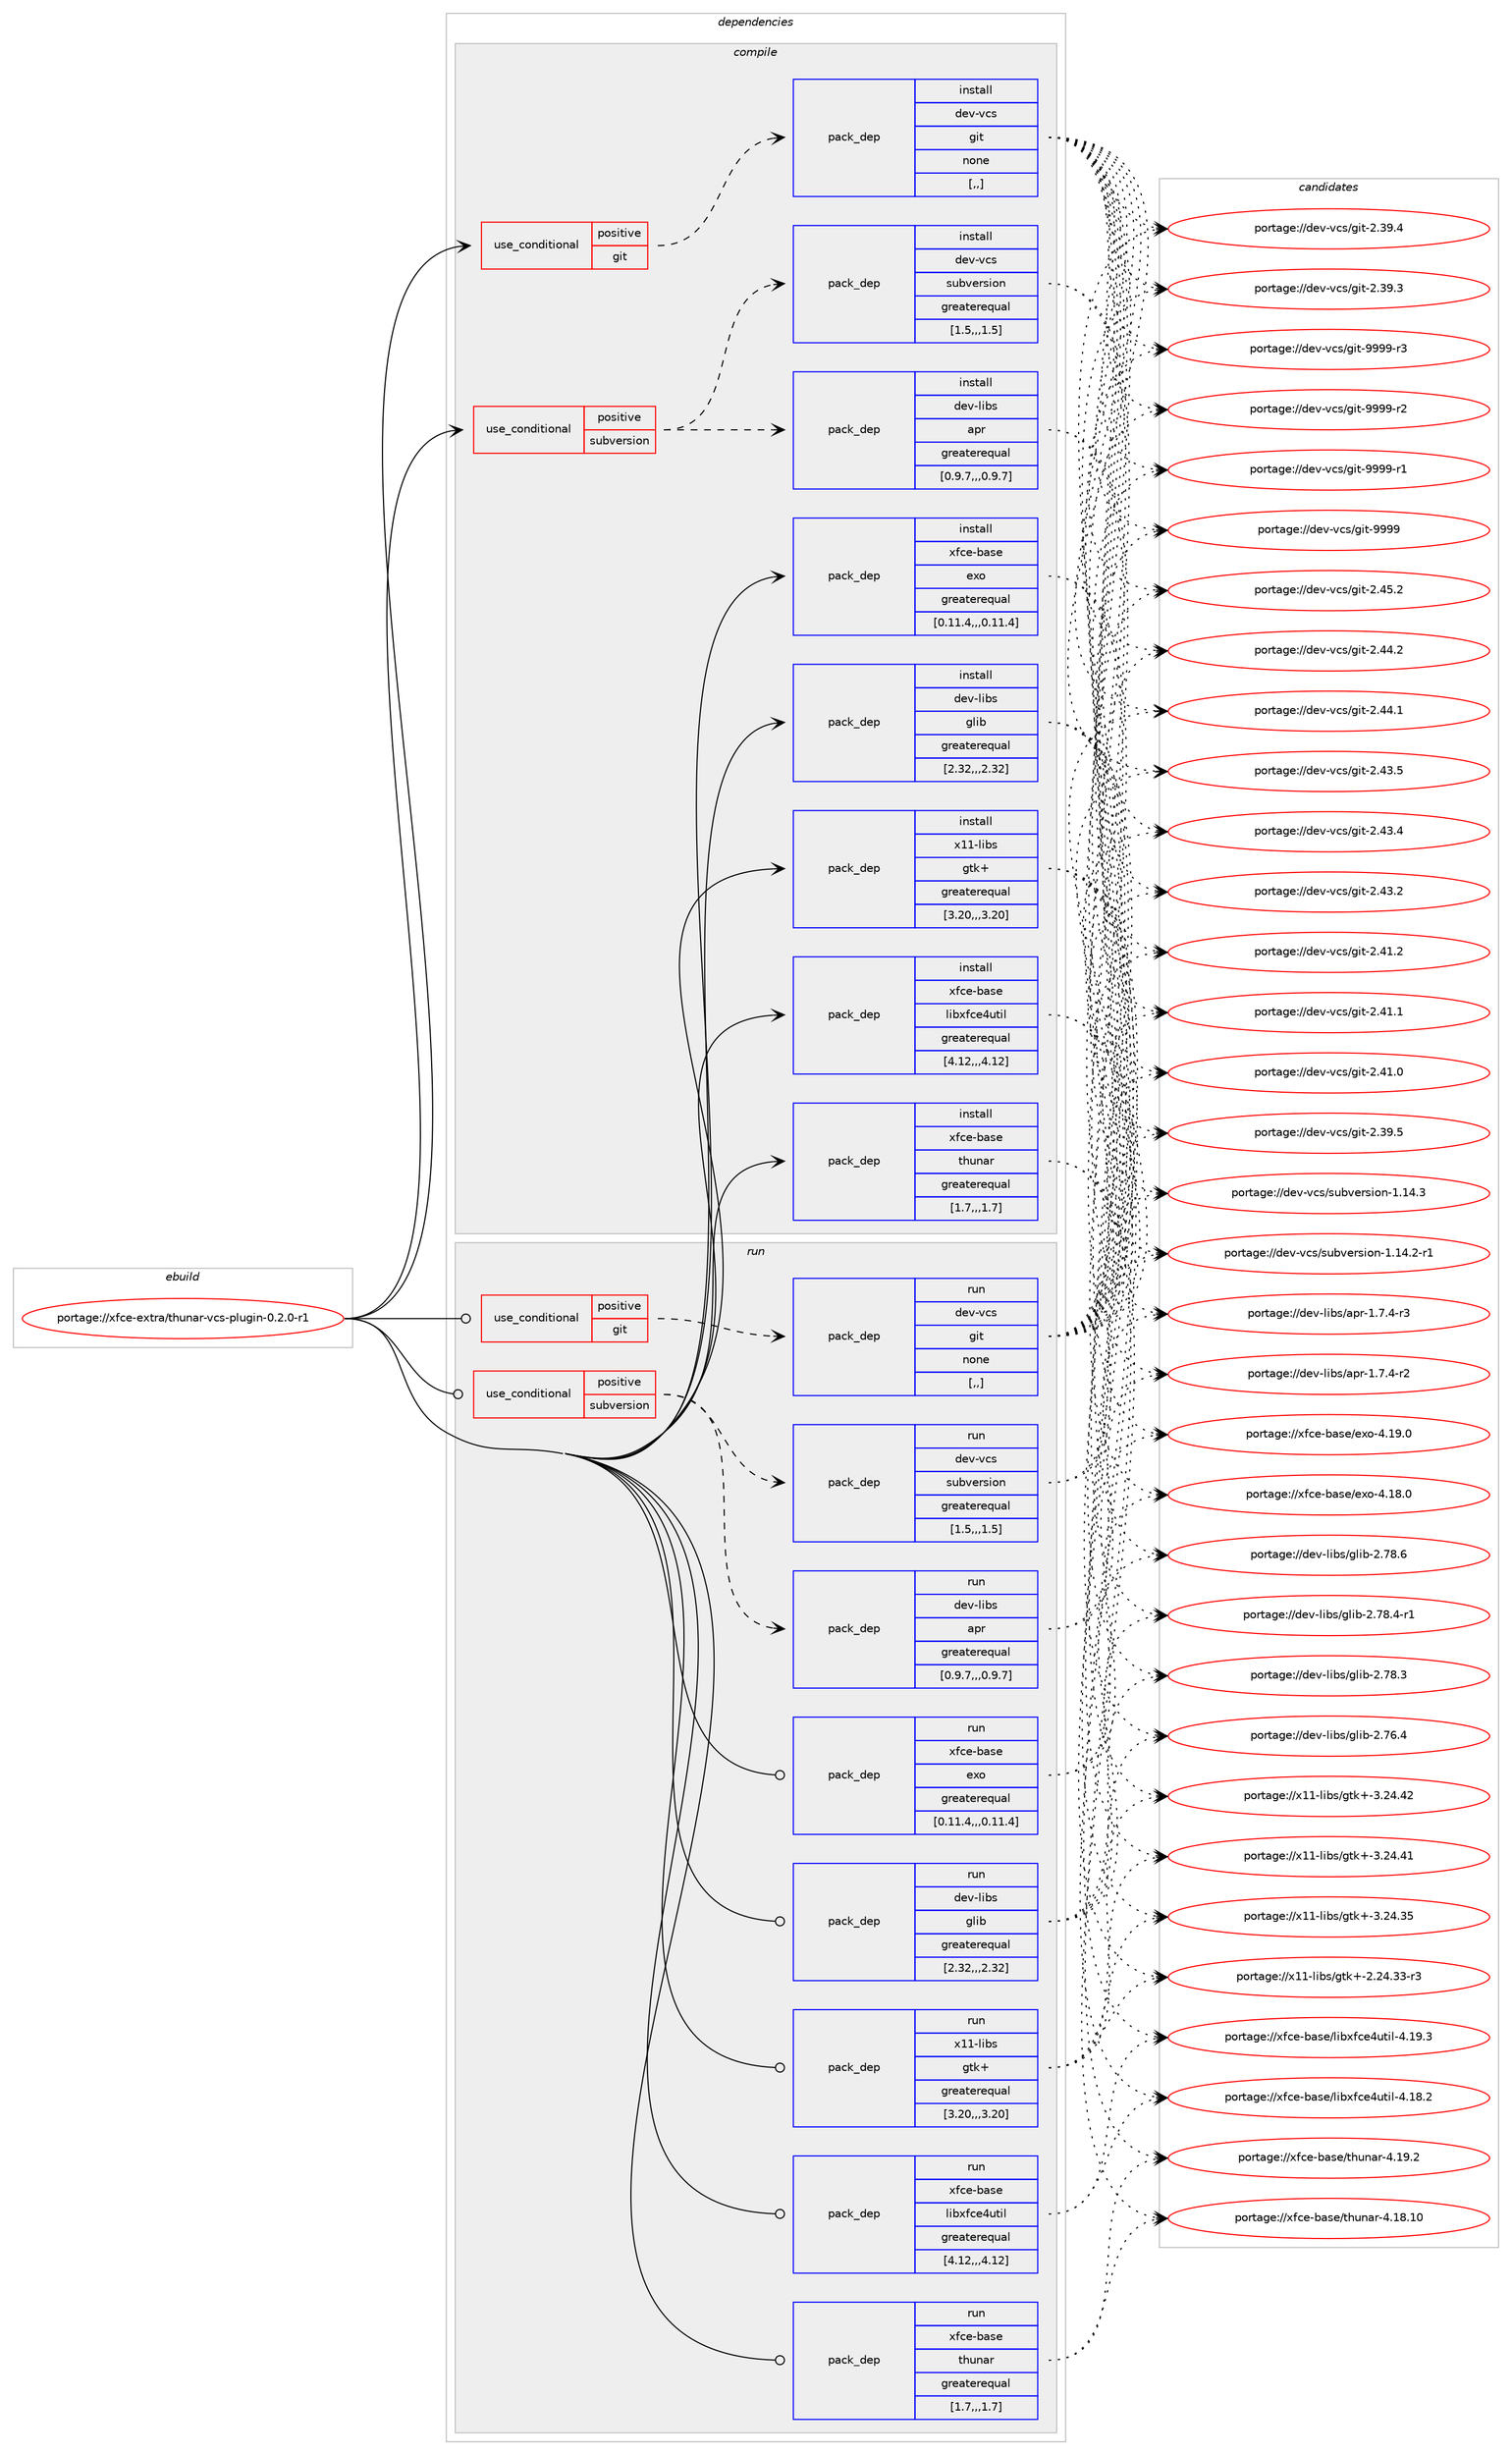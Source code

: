 digraph prolog {

# *************
# Graph options
# *************

newrank=true;
concentrate=true;
compound=true;
graph [rankdir=LR,fontname=Helvetica,fontsize=10,ranksep=1.5];#, ranksep=2.5, nodesep=0.2];
edge  [arrowhead=vee];
node  [fontname=Helvetica,fontsize=10];

# **********
# The ebuild
# **********

subgraph cluster_leftcol {
color=gray;
label=<<i>ebuild</i>>;
id [label="portage://xfce-extra/thunar-vcs-plugin-0.2.0-r1", color=red, width=4, href="../xfce-extra/thunar-vcs-plugin-0.2.0-r1.svg"];
}

# ****************
# The dependencies
# ****************

subgraph cluster_midcol {
color=gray;
label=<<i>dependencies</i>>;
subgraph cluster_compile {
fillcolor="#eeeeee";
style=filled;
label=<<i>compile</i>>;
subgraph cond124723 {
dependency474064 [label=<<TABLE BORDER="0" CELLBORDER="1" CELLSPACING="0" CELLPADDING="4"><TR><TD ROWSPAN="3" CELLPADDING="10">use_conditional</TD></TR><TR><TD>positive</TD></TR><TR><TD>git</TD></TR></TABLE>>, shape=none, color=red];
subgraph pack345888 {
dependency474065 [label=<<TABLE BORDER="0" CELLBORDER="1" CELLSPACING="0" CELLPADDING="4" WIDTH="220"><TR><TD ROWSPAN="6" CELLPADDING="30">pack_dep</TD></TR><TR><TD WIDTH="110">install</TD></TR><TR><TD>dev-vcs</TD></TR><TR><TD>git</TD></TR><TR><TD>none</TD></TR><TR><TD>[,,]</TD></TR></TABLE>>, shape=none, color=blue];
}
dependency474064:e -> dependency474065:w [weight=20,style="dashed",arrowhead="vee"];
}
id:e -> dependency474064:w [weight=20,style="solid",arrowhead="vee"];
subgraph cond124724 {
dependency474066 [label=<<TABLE BORDER="0" CELLBORDER="1" CELLSPACING="0" CELLPADDING="4"><TR><TD ROWSPAN="3" CELLPADDING="10">use_conditional</TD></TR><TR><TD>positive</TD></TR><TR><TD>subversion</TD></TR></TABLE>>, shape=none, color=red];
subgraph pack345889 {
dependency474067 [label=<<TABLE BORDER="0" CELLBORDER="1" CELLSPACING="0" CELLPADDING="4" WIDTH="220"><TR><TD ROWSPAN="6" CELLPADDING="30">pack_dep</TD></TR><TR><TD WIDTH="110">install</TD></TR><TR><TD>dev-libs</TD></TR><TR><TD>apr</TD></TR><TR><TD>greaterequal</TD></TR><TR><TD>[0.9.7,,,0.9.7]</TD></TR></TABLE>>, shape=none, color=blue];
}
dependency474066:e -> dependency474067:w [weight=20,style="dashed",arrowhead="vee"];
subgraph pack345890 {
dependency474068 [label=<<TABLE BORDER="0" CELLBORDER="1" CELLSPACING="0" CELLPADDING="4" WIDTH="220"><TR><TD ROWSPAN="6" CELLPADDING="30">pack_dep</TD></TR><TR><TD WIDTH="110">install</TD></TR><TR><TD>dev-vcs</TD></TR><TR><TD>subversion</TD></TR><TR><TD>greaterequal</TD></TR><TR><TD>[1.5,,,1.5]</TD></TR></TABLE>>, shape=none, color=blue];
}
dependency474066:e -> dependency474068:w [weight=20,style="dashed",arrowhead="vee"];
}
id:e -> dependency474066:w [weight=20,style="solid",arrowhead="vee"];
subgraph pack345891 {
dependency474069 [label=<<TABLE BORDER="0" CELLBORDER="1" CELLSPACING="0" CELLPADDING="4" WIDTH="220"><TR><TD ROWSPAN="6" CELLPADDING="30">pack_dep</TD></TR><TR><TD WIDTH="110">install</TD></TR><TR><TD>dev-libs</TD></TR><TR><TD>glib</TD></TR><TR><TD>greaterequal</TD></TR><TR><TD>[2.32,,,2.32]</TD></TR></TABLE>>, shape=none, color=blue];
}
id:e -> dependency474069:w [weight=20,style="solid",arrowhead="vee"];
subgraph pack345892 {
dependency474070 [label=<<TABLE BORDER="0" CELLBORDER="1" CELLSPACING="0" CELLPADDING="4" WIDTH="220"><TR><TD ROWSPAN="6" CELLPADDING="30">pack_dep</TD></TR><TR><TD WIDTH="110">install</TD></TR><TR><TD>x11-libs</TD></TR><TR><TD>gtk+</TD></TR><TR><TD>greaterequal</TD></TR><TR><TD>[3.20,,,3.20]</TD></TR></TABLE>>, shape=none, color=blue];
}
id:e -> dependency474070:w [weight=20,style="solid",arrowhead="vee"];
subgraph pack345893 {
dependency474071 [label=<<TABLE BORDER="0" CELLBORDER="1" CELLSPACING="0" CELLPADDING="4" WIDTH="220"><TR><TD ROWSPAN="6" CELLPADDING="30">pack_dep</TD></TR><TR><TD WIDTH="110">install</TD></TR><TR><TD>xfce-base</TD></TR><TR><TD>exo</TD></TR><TR><TD>greaterequal</TD></TR><TR><TD>[0.11.4,,,0.11.4]</TD></TR></TABLE>>, shape=none, color=blue];
}
id:e -> dependency474071:w [weight=20,style="solid",arrowhead="vee"];
subgraph pack345894 {
dependency474072 [label=<<TABLE BORDER="0" CELLBORDER="1" CELLSPACING="0" CELLPADDING="4" WIDTH="220"><TR><TD ROWSPAN="6" CELLPADDING="30">pack_dep</TD></TR><TR><TD WIDTH="110">install</TD></TR><TR><TD>xfce-base</TD></TR><TR><TD>libxfce4util</TD></TR><TR><TD>greaterequal</TD></TR><TR><TD>[4.12,,,4.12]</TD></TR></TABLE>>, shape=none, color=blue];
}
id:e -> dependency474072:w [weight=20,style="solid",arrowhead="vee"];
subgraph pack345895 {
dependency474073 [label=<<TABLE BORDER="0" CELLBORDER="1" CELLSPACING="0" CELLPADDING="4" WIDTH="220"><TR><TD ROWSPAN="6" CELLPADDING="30">pack_dep</TD></TR><TR><TD WIDTH="110">install</TD></TR><TR><TD>xfce-base</TD></TR><TR><TD>thunar</TD></TR><TR><TD>greaterequal</TD></TR><TR><TD>[1.7,,,1.7]</TD></TR></TABLE>>, shape=none, color=blue];
}
id:e -> dependency474073:w [weight=20,style="solid",arrowhead="vee"];
}
subgraph cluster_compileandrun {
fillcolor="#eeeeee";
style=filled;
label=<<i>compile and run</i>>;
}
subgraph cluster_run {
fillcolor="#eeeeee";
style=filled;
label=<<i>run</i>>;
subgraph cond124725 {
dependency474074 [label=<<TABLE BORDER="0" CELLBORDER="1" CELLSPACING="0" CELLPADDING="4"><TR><TD ROWSPAN="3" CELLPADDING="10">use_conditional</TD></TR><TR><TD>positive</TD></TR><TR><TD>git</TD></TR></TABLE>>, shape=none, color=red];
subgraph pack345896 {
dependency474075 [label=<<TABLE BORDER="0" CELLBORDER="1" CELLSPACING="0" CELLPADDING="4" WIDTH="220"><TR><TD ROWSPAN="6" CELLPADDING="30">pack_dep</TD></TR><TR><TD WIDTH="110">run</TD></TR><TR><TD>dev-vcs</TD></TR><TR><TD>git</TD></TR><TR><TD>none</TD></TR><TR><TD>[,,]</TD></TR></TABLE>>, shape=none, color=blue];
}
dependency474074:e -> dependency474075:w [weight=20,style="dashed",arrowhead="vee"];
}
id:e -> dependency474074:w [weight=20,style="solid",arrowhead="odot"];
subgraph cond124726 {
dependency474076 [label=<<TABLE BORDER="0" CELLBORDER="1" CELLSPACING="0" CELLPADDING="4"><TR><TD ROWSPAN="3" CELLPADDING="10">use_conditional</TD></TR><TR><TD>positive</TD></TR><TR><TD>subversion</TD></TR></TABLE>>, shape=none, color=red];
subgraph pack345897 {
dependency474077 [label=<<TABLE BORDER="0" CELLBORDER="1" CELLSPACING="0" CELLPADDING="4" WIDTH="220"><TR><TD ROWSPAN="6" CELLPADDING="30">pack_dep</TD></TR><TR><TD WIDTH="110">run</TD></TR><TR><TD>dev-libs</TD></TR><TR><TD>apr</TD></TR><TR><TD>greaterequal</TD></TR><TR><TD>[0.9.7,,,0.9.7]</TD></TR></TABLE>>, shape=none, color=blue];
}
dependency474076:e -> dependency474077:w [weight=20,style="dashed",arrowhead="vee"];
subgraph pack345898 {
dependency474078 [label=<<TABLE BORDER="0" CELLBORDER="1" CELLSPACING="0" CELLPADDING="4" WIDTH="220"><TR><TD ROWSPAN="6" CELLPADDING="30">pack_dep</TD></TR><TR><TD WIDTH="110">run</TD></TR><TR><TD>dev-vcs</TD></TR><TR><TD>subversion</TD></TR><TR><TD>greaterequal</TD></TR><TR><TD>[1.5,,,1.5]</TD></TR></TABLE>>, shape=none, color=blue];
}
dependency474076:e -> dependency474078:w [weight=20,style="dashed",arrowhead="vee"];
}
id:e -> dependency474076:w [weight=20,style="solid",arrowhead="odot"];
subgraph pack345899 {
dependency474079 [label=<<TABLE BORDER="0" CELLBORDER="1" CELLSPACING="0" CELLPADDING="4" WIDTH="220"><TR><TD ROWSPAN="6" CELLPADDING="30">pack_dep</TD></TR><TR><TD WIDTH="110">run</TD></TR><TR><TD>dev-libs</TD></TR><TR><TD>glib</TD></TR><TR><TD>greaterequal</TD></TR><TR><TD>[2.32,,,2.32]</TD></TR></TABLE>>, shape=none, color=blue];
}
id:e -> dependency474079:w [weight=20,style="solid",arrowhead="odot"];
subgraph pack345900 {
dependency474080 [label=<<TABLE BORDER="0" CELLBORDER="1" CELLSPACING="0" CELLPADDING="4" WIDTH="220"><TR><TD ROWSPAN="6" CELLPADDING="30">pack_dep</TD></TR><TR><TD WIDTH="110">run</TD></TR><TR><TD>x11-libs</TD></TR><TR><TD>gtk+</TD></TR><TR><TD>greaterequal</TD></TR><TR><TD>[3.20,,,3.20]</TD></TR></TABLE>>, shape=none, color=blue];
}
id:e -> dependency474080:w [weight=20,style="solid",arrowhead="odot"];
subgraph pack345901 {
dependency474081 [label=<<TABLE BORDER="0" CELLBORDER="1" CELLSPACING="0" CELLPADDING="4" WIDTH="220"><TR><TD ROWSPAN="6" CELLPADDING="30">pack_dep</TD></TR><TR><TD WIDTH="110">run</TD></TR><TR><TD>xfce-base</TD></TR><TR><TD>exo</TD></TR><TR><TD>greaterequal</TD></TR><TR><TD>[0.11.4,,,0.11.4]</TD></TR></TABLE>>, shape=none, color=blue];
}
id:e -> dependency474081:w [weight=20,style="solid",arrowhead="odot"];
subgraph pack345902 {
dependency474082 [label=<<TABLE BORDER="0" CELLBORDER="1" CELLSPACING="0" CELLPADDING="4" WIDTH="220"><TR><TD ROWSPAN="6" CELLPADDING="30">pack_dep</TD></TR><TR><TD WIDTH="110">run</TD></TR><TR><TD>xfce-base</TD></TR><TR><TD>libxfce4util</TD></TR><TR><TD>greaterequal</TD></TR><TR><TD>[4.12,,,4.12]</TD></TR></TABLE>>, shape=none, color=blue];
}
id:e -> dependency474082:w [weight=20,style="solid",arrowhead="odot"];
subgraph pack345903 {
dependency474083 [label=<<TABLE BORDER="0" CELLBORDER="1" CELLSPACING="0" CELLPADDING="4" WIDTH="220"><TR><TD ROWSPAN="6" CELLPADDING="30">pack_dep</TD></TR><TR><TD WIDTH="110">run</TD></TR><TR><TD>xfce-base</TD></TR><TR><TD>thunar</TD></TR><TR><TD>greaterequal</TD></TR><TR><TD>[1.7,,,1.7]</TD></TR></TABLE>>, shape=none, color=blue];
}
id:e -> dependency474083:w [weight=20,style="solid",arrowhead="odot"];
}
}

# **************
# The candidates
# **************

subgraph cluster_choices {
rank=same;
color=gray;
label=<<i>candidates</i>>;

subgraph choice345888 {
color=black;
nodesep=1;
choice10010111845118991154710310511645575757574511451 [label="portage://dev-vcs/git-9999-r3", color=red, width=4,href="../dev-vcs/git-9999-r3.svg"];
choice10010111845118991154710310511645575757574511450 [label="portage://dev-vcs/git-9999-r2", color=red, width=4,href="../dev-vcs/git-9999-r2.svg"];
choice10010111845118991154710310511645575757574511449 [label="portage://dev-vcs/git-9999-r1", color=red, width=4,href="../dev-vcs/git-9999-r1.svg"];
choice1001011184511899115471031051164557575757 [label="portage://dev-vcs/git-9999", color=red, width=4,href="../dev-vcs/git-9999.svg"];
choice10010111845118991154710310511645504652534650 [label="portage://dev-vcs/git-2.45.2", color=red, width=4,href="../dev-vcs/git-2.45.2.svg"];
choice10010111845118991154710310511645504652524650 [label="portage://dev-vcs/git-2.44.2", color=red, width=4,href="../dev-vcs/git-2.44.2.svg"];
choice10010111845118991154710310511645504652524649 [label="portage://dev-vcs/git-2.44.1", color=red, width=4,href="../dev-vcs/git-2.44.1.svg"];
choice10010111845118991154710310511645504652514653 [label="portage://dev-vcs/git-2.43.5", color=red, width=4,href="../dev-vcs/git-2.43.5.svg"];
choice10010111845118991154710310511645504652514652 [label="portage://dev-vcs/git-2.43.4", color=red, width=4,href="../dev-vcs/git-2.43.4.svg"];
choice10010111845118991154710310511645504652514650 [label="portage://dev-vcs/git-2.43.2", color=red, width=4,href="../dev-vcs/git-2.43.2.svg"];
choice10010111845118991154710310511645504652494650 [label="portage://dev-vcs/git-2.41.2", color=red, width=4,href="../dev-vcs/git-2.41.2.svg"];
choice10010111845118991154710310511645504652494649 [label="portage://dev-vcs/git-2.41.1", color=red, width=4,href="../dev-vcs/git-2.41.1.svg"];
choice10010111845118991154710310511645504652494648 [label="portage://dev-vcs/git-2.41.0", color=red, width=4,href="../dev-vcs/git-2.41.0.svg"];
choice10010111845118991154710310511645504651574653 [label="portage://dev-vcs/git-2.39.5", color=red, width=4,href="../dev-vcs/git-2.39.5.svg"];
choice10010111845118991154710310511645504651574652 [label="portage://dev-vcs/git-2.39.4", color=red, width=4,href="../dev-vcs/git-2.39.4.svg"];
choice10010111845118991154710310511645504651574651 [label="portage://dev-vcs/git-2.39.3", color=red, width=4,href="../dev-vcs/git-2.39.3.svg"];
dependency474065:e -> choice10010111845118991154710310511645575757574511451:w [style=dotted,weight="100"];
dependency474065:e -> choice10010111845118991154710310511645575757574511450:w [style=dotted,weight="100"];
dependency474065:e -> choice10010111845118991154710310511645575757574511449:w [style=dotted,weight="100"];
dependency474065:e -> choice1001011184511899115471031051164557575757:w [style=dotted,weight="100"];
dependency474065:e -> choice10010111845118991154710310511645504652534650:w [style=dotted,weight="100"];
dependency474065:e -> choice10010111845118991154710310511645504652524650:w [style=dotted,weight="100"];
dependency474065:e -> choice10010111845118991154710310511645504652524649:w [style=dotted,weight="100"];
dependency474065:e -> choice10010111845118991154710310511645504652514653:w [style=dotted,weight="100"];
dependency474065:e -> choice10010111845118991154710310511645504652514652:w [style=dotted,weight="100"];
dependency474065:e -> choice10010111845118991154710310511645504652514650:w [style=dotted,weight="100"];
dependency474065:e -> choice10010111845118991154710310511645504652494650:w [style=dotted,weight="100"];
dependency474065:e -> choice10010111845118991154710310511645504652494649:w [style=dotted,weight="100"];
dependency474065:e -> choice10010111845118991154710310511645504652494648:w [style=dotted,weight="100"];
dependency474065:e -> choice10010111845118991154710310511645504651574653:w [style=dotted,weight="100"];
dependency474065:e -> choice10010111845118991154710310511645504651574652:w [style=dotted,weight="100"];
dependency474065:e -> choice10010111845118991154710310511645504651574651:w [style=dotted,weight="100"];
}
subgraph choice345889 {
color=black;
nodesep=1;
choice100101118451081059811547971121144549465546524511451 [label="portage://dev-libs/apr-1.7.4-r3", color=red, width=4,href="../dev-libs/apr-1.7.4-r3.svg"];
choice100101118451081059811547971121144549465546524511450 [label="portage://dev-libs/apr-1.7.4-r2", color=red, width=4,href="../dev-libs/apr-1.7.4-r2.svg"];
dependency474067:e -> choice100101118451081059811547971121144549465546524511451:w [style=dotted,weight="100"];
dependency474067:e -> choice100101118451081059811547971121144549465546524511450:w [style=dotted,weight="100"];
}
subgraph choice345890 {
color=black;
nodesep=1;
choice1001011184511899115471151179811810111411510511111045494649524651 [label="portage://dev-vcs/subversion-1.14.3", color=red, width=4,href="../dev-vcs/subversion-1.14.3.svg"];
choice10010111845118991154711511798118101114115105111110454946495246504511449 [label="portage://dev-vcs/subversion-1.14.2-r1", color=red, width=4,href="../dev-vcs/subversion-1.14.2-r1.svg"];
dependency474068:e -> choice1001011184511899115471151179811810111411510511111045494649524651:w [style=dotted,weight="100"];
dependency474068:e -> choice10010111845118991154711511798118101114115105111110454946495246504511449:w [style=dotted,weight="100"];
}
subgraph choice345891 {
color=black;
nodesep=1;
choice1001011184510810598115471031081059845504655564654 [label="portage://dev-libs/glib-2.78.6", color=red, width=4,href="../dev-libs/glib-2.78.6.svg"];
choice10010111845108105981154710310810598455046555646524511449 [label="portage://dev-libs/glib-2.78.4-r1", color=red, width=4,href="../dev-libs/glib-2.78.4-r1.svg"];
choice1001011184510810598115471031081059845504655564651 [label="portage://dev-libs/glib-2.78.3", color=red, width=4,href="../dev-libs/glib-2.78.3.svg"];
choice1001011184510810598115471031081059845504655544652 [label="portage://dev-libs/glib-2.76.4", color=red, width=4,href="../dev-libs/glib-2.76.4.svg"];
dependency474069:e -> choice1001011184510810598115471031081059845504655564654:w [style=dotted,weight="100"];
dependency474069:e -> choice10010111845108105981154710310810598455046555646524511449:w [style=dotted,weight="100"];
dependency474069:e -> choice1001011184510810598115471031081059845504655564651:w [style=dotted,weight="100"];
dependency474069:e -> choice1001011184510810598115471031081059845504655544652:w [style=dotted,weight="100"];
}
subgraph choice345892 {
color=black;
nodesep=1;
choice1204949451081059811547103116107434551465052465250 [label="portage://x11-libs/gtk+-3.24.42", color=red, width=4,href="../x11-libs/gtk+-3.24.42.svg"];
choice1204949451081059811547103116107434551465052465249 [label="portage://x11-libs/gtk+-3.24.41", color=red, width=4,href="../x11-libs/gtk+-3.24.41.svg"];
choice1204949451081059811547103116107434551465052465153 [label="portage://x11-libs/gtk+-3.24.35", color=red, width=4,href="../x11-libs/gtk+-3.24.35.svg"];
choice12049494510810598115471031161074345504650524651514511451 [label="portage://x11-libs/gtk+-2.24.33-r3", color=red, width=4,href="../x11-libs/gtk+-2.24.33-r3.svg"];
dependency474070:e -> choice1204949451081059811547103116107434551465052465250:w [style=dotted,weight="100"];
dependency474070:e -> choice1204949451081059811547103116107434551465052465249:w [style=dotted,weight="100"];
dependency474070:e -> choice1204949451081059811547103116107434551465052465153:w [style=dotted,weight="100"];
dependency474070:e -> choice12049494510810598115471031161074345504650524651514511451:w [style=dotted,weight="100"];
}
subgraph choice345893 {
color=black;
nodesep=1;
choice120102991014598971151014710112011145524649574648 [label="portage://xfce-base/exo-4.19.0", color=red, width=4,href="../xfce-base/exo-4.19.0.svg"];
choice120102991014598971151014710112011145524649564648 [label="portage://xfce-base/exo-4.18.0", color=red, width=4,href="../xfce-base/exo-4.18.0.svg"];
dependency474071:e -> choice120102991014598971151014710112011145524649574648:w [style=dotted,weight="100"];
dependency474071:e -> choice120102991014598971151014710112011145524649564648:w [style=dotted,weight="100"];
}
subgraph choice345894 {
color=black;
nodesep=1;
choice120102991014598971151014710810598120102991015211711610510845524649574651 [label="portage://xfce-base/libxfce4util-4.19.3", color=red, width=4,href="../xfce-base/libxfce4util-4.19.3.svg"];
choice120102991014598971151014710810598120102991015211711610510845524649564650 [label="portage://xfce-base/libxfce4util-4.18.2", color=red, width=4,href="../xfce-base/libxfce4util-4.18.2.svg"];
dependency474072:e -> choice120102991014598971151014710810598120102991015211711610510845524649574651:w [style=dotted,weight="100"];
dependency474072:e -> choice120102991014598971151014710810598120102991015211711610510845524649564650:w [style=dotted,weight="100"];
}
subgraph choice345895 {
color=black;
nodesep=1;
choice12010299101459897115101471161041171109711445524649574650 [label="portage://xfce-base/thunar-4.19.2", color=red, width=4,href="../xfce-base/thunar-4.19.2.svg"];
choice1201029910145989711510147116104117110971144552464956464948 [label="portage://xfce-base/thunar-4.18.10", color=red, width=4,href="../xfce-base/thunar-4.18.10.svg"];
dependency474073:e -> choice12010299101459897115101471161041171109711445524649574650:w [style=dotted,weight="100"];
dependency474073:e -> choice1201029910145989711510147116104117110971144552464956464948:w [style=dotted,weight="100"];
}
subgraph choice345896 {
color=black;
nodesep=1;
choice10010111845118991154710310511645575757574511451 [label="portage://dev-vcs/git-9999-r3", color=red, width=4,href="../dev-vcs/git-9999-r3.svg"];
choice10010111845118991154710310511645575757574511450 [label="portage://dev-vcs/git-9999-r2", color=red, width=4,href="../dev-vcs/git-9999-r2.svg"];
choice10010111845118991154710310511645575757574511449 [label="portage://dev-vcs/git-9999-r1", color=red, width=4,href="../dev-vcs/git-9999-r1.svg"];
choice1001011184511899115471031051164557575757 [label="portage://dev-vcs/git-9999", color=red, width=4,href="../dev-vcs/git-9999.svg"];
choice10010111845118991154710310511645504652534650 [label="portage://dev-vcs/git-2.45.2", color=red, width=4,href="../dev-vcs/git-2.45.2.svg"];
choice10010111845118991154710310511645504652524650 [label="portage://dev-vcs/git-2.44.2", color=red, width=4,href="../dev-vcs/git-2.44.2.svg"];
choice10010111845118991154710310511645504652524649 [label="portage://dev-vcs/git-2.44.1", color=red, width=4,href="../dev-vcs/git-2.44.1.svg"];
choice10010111845118991154710310511645504652514653 [label="portage://dev-vcs/git-2.43.5", color=red, width=4,href="../dev-vcs/git-2.43.5.svg"];
choice10010111845118991154710310511645504652514652 [label="portage://dev-vcs/git-2.43.4", color=red, width=4,href="../dev-vcs/git-2.43.4.svg"];
choice10010111845118991154710310511645504652514650 [label="portage://dev-vcs/git-2.43.2", color=red, width=4,href="../dev-vcs/git-2.43.2.svg"];
choice10010111845118991154710310511645504652494650 [label="portage://dev-vcs/git-2.41.2", color=red, width=4,href="../dev-vcs/git-2.41.2.svg"];
choice10010111845118991154710310511645504652494649 [label="portage://dev-vcs/git-2.41.1", color=red, width=4,href="../dev-vcs/git-2.41.1.svg"];
choice10010111845118991154710310511645504652494648 [label="portage://dev-vcs/git-2.41.0", color=red, width=4,href="../dev-vcs/git-2.41.0.svg"];
choice10010111845118991154710310511645504651574653 [label="portage://dev-vcs/git-2.39.5", color=red, width=4,href="../dev-vcs/git-2.39.5.svg"];
choice10010111845118991154710310511645504651574652 [label="portage://dev-vcs/git-2.39.4", color=red, width=4,href="../dev-vcs/git-2.39.4.svg"];
choice10010111845118991154710310511645504651574651 [label="portage://dev-vcs/git-2.39.3", color=red, width=4,href="../dev-vcs/git-2.39.3.svg"];
dependency474075:e -> choice10010111845118991154710310511645575757574511451:w [style=dotted,weight="100"];
dependency474075:e -> choice10010111845118991154710310511645575757574511450:w [style=dotted,weight="100"];
dependency474075:e -> choice10010111845118991154710310511645575757574511449:w [style=dotted,weight="100"];
dependency474075:e -> choice1001011184511899115471031051164557575757:w [style=dotted,weight="100"];
dependency474075:e -> choice10010111845118991154710310511645504652534650:w [style=dotted,weight="100"];
dependency474075:e -> choice10010111845118991154710310511645504652524650:w [style=dotted,weight="100"];
dependency474075:e -> choice10010111845118991154710310511645504652524649:w [style=dotted,weight="100"];
dependency474075:e -> choice10010111845118991154710310511645504652514653:w [style=dotted,weight="100"];
dependency474075:e -> choice10010111845118991154710310511645504652514652:w [style=dotted,weight="100"];
dependency474075:e -> choice10010111845118991154710310511645504652514650:w [style=dotted,weight="100"];
dependency474075:e -> choice10010111845118991154710310511645504652494650:w [style=dotted,weight="100"];
dependency474075:e -> choice10010111845118991154710310511645504652494649:w [style=dotted,weight="100"];
dependency474075:e -> choice10010111845118991154710310511645504652494648:w [style=dotted,weight="100"];
dependency474075:e -> choice10010111845118991154710310511645504651574653:w [style=dotted,weight="100"];
dependency474075:e -> choice10010111845118991154710310511645504651574652:w [style=dotted,weight="100"];
dependency474075:e -> choice10010111845118991154710310511645504651574651:w [style=dotted,weight="100"];
}
subgraph choice345897 {
color=black;
nodesep=1;
choice100101118451081059811547971121144549465546524511451 [label="portage://dev-libs/apr-1.7.4-r3", color=red, width=4,href="../dev-libs/apr-1.7.4-r3.svg"];
choice100101118451081059811547971121144549465546524511450 [label="portage://dev-libs/apr-1.7.4-r2", color=red, width=4,href="../dev-libs/apr-1.7.4-r2.svg"];
dependency474077:e -> choice100101118451081059811547971121144549465546524511451:w [style=dotted,weight="100"];
dependency474077:e -> choice100101118451081059811547971121144549465546524511450:w [style=dotted,weight="100"];
}
subgraph choice345898 {
color=black;
nodesep=1;
choice1001011184511899115471151179811810111411510511111045494649524651 [label="portage://dev-vcs/subversion-1.14.3", color=red, width=4,href="../dev-vcs/subversion-1.14.3.svg"];
choice10010111845118991154711511798118101114115105111110454946495246504511449 [label="portage://dev-vcs/subversion-1.14.2-r1", color=red, width=4,href="../dev-vcs/subversion-1.14.2-r1.svg"];
dependency474078:e -> choice1001011184511899115471151179811810111411510511111045494649524651:w [style=dotted,weight="100"];
dependency474078:e -> choice10010111845118991154711511798118101114115105111110454946495246504511449:w [style=dotted,weight="100"];
}
subgraph choice345899 {
color=black;
nodesep=1;
choice1001011184510810598115471031081059845504655564654 [label="portage://dev-libs/glib-2.78.6", color=red, width=4,href="../dev-libs/glib-2.78.6.svg"];
choice10010111845108105981154710310810598455046555646524511449 [label="portage://dev-libs/glib-2.78.4-r1", color=red, width=4,href="../dev-libs/glib-2.78.4-r1.svg"];
choice1001011184510810598115471031081059845504655564651 [label="portage://dev-libs/glib-2.78.3", color=red, width=4,href="../dev-libs/glib-2.78.3.svg"];
choice1001011184510810598115471031081059845504655544652 [label="portage://dev-libs/glib-2.76.4", color=red, width=4,href="../dev-libs/glib-2.76.4.svg"];
dependency474079:e -> choice1001011184510810598115471031081059845504655564654:w [style=dotted,weight="100"];
dependency474079:e -> choice10010111845108105981154710310810598455046555646524511449:w [style=dotted,weight="100"];
dependency474079:e -> choice1001011184510810598115471031081059845504655564651:w [style=dotted,weight="100"];
dependency474079:e -> choice1001011184510810598115471031081059845504655544652:w [style=dotted,weight="100"];
}
subgraph choice345900 {
color=black;
nodesep=1;
choice1204949451081059811547103116107434551465052465250 [label="portage://x11-libs/gtk+-3.24.42", color=red, width=4,href="../x11-libs/gtk+-3.24.42.svg"];
choice1204949451081059811547103116107434551465052465249 [label="portage://x11-libs/gtk+-3.24.41", color=red, width=4,href="../x11-libs/gtk+-3.24.41.svg"];
choice1204949451081059811547103116107434551465052465153 [label="portage://x11-libs/gtk+-3.24.35", color=red, width=4,href="../x11-libs/gtk+-3.24.35.svg"];
choice12049494510810598115471031161074345504650524651514511451 [label="portage://x11-libs/gtk+-2.24.33-r3", color=red, width=4,href="../x11-libs/gtk+-2.24.33-r3.svg"];
dependency474080:e -> choice1204949451081059811547103116107434551465052465250:w [style=dotted,weight="100"];
dependency474080:e -> choice1204949451081059811547103116107434551465052465249:w [style=dotted,weight="100"];
dependency474080:e -> choice1204949451081059811547103116107434551465052465153:w [style=dotted,weight="100"];
dependency474080:e -> choice12049494510810598115471031161074345504650524651514511451:w [style=dotted,weight="100"];
}
subgraph choice345901 {
color=black;
nodesep=1;
choice120102991014598971151014710112011145524649574648 [label="portage://xfce-base/exo-4.19.0", color=red, width=4,href="../xfce-base/exo-4.19.0.svg"];
choice120102991014598971151014710112011145524649564648 [label="portage://xfce-base/exo-4.18.0", color=red, width=4,href="../xfce-base/exo-4.18.0.svg"];
dependency474081:e -> choice120102991014598971151014710112011145524649574648:w [style=dotted,weight="100"];
dependency474081:e -> choice120102991014598971151014710112011145524649564648:w [style=dotted,weight="100"];
}
subgraph choice345902 {
color=black;
nodesep=1;
choice120102991014598971151014710810598120102991015211711610510845524649574651 [label="portage://xfce-base/libxfce4util-4.19.3", color=red, width=4,href="../xfce-base/libxfce4util-4.19.3.svg"];
choice120102991014598971151014710810598120102991015211711610510845524649564650 [label="portage://xfce-base/libxfce4util-4.18.2", color=red, width=4,href="../xfce-base/libxfce4util-4.18.2.svg"];
dependency474082:e -> choice120102991014598971151014710810598120102991015211711610510845524649574651:w [style=dotted,weight="100"];
dependency474082:e -> choice120102991014598971151014710810598120102991015211711610510845524649564650:w [style=dotted,weight="100"];
}
subgraph choice345903 {
color=black;
nodesep=1;
choice12010299101459897115101471161041171109711445524649574650 [label="portage://xfce-base/thunar-4.19.2", color=red, width=4,href="../xfce-base/thunar-4.19.2.svg"];
choice1201029910145989711510147116104117110971144552464956464948 [label="portage://xfce-base/thunar-4.18.10", color=red, width=4,href="../xfce-base/thunar-4.18.10.svg"];
dependency474083:e -> choice12010299101459897115101471161041171109711445524649574650:w [style=dotted,weight="100"];
dependency474083:e -> choice1201029910145989711510147116104117110971144552464956464948:w [style=dotted,weight="100"];
}
}

}

